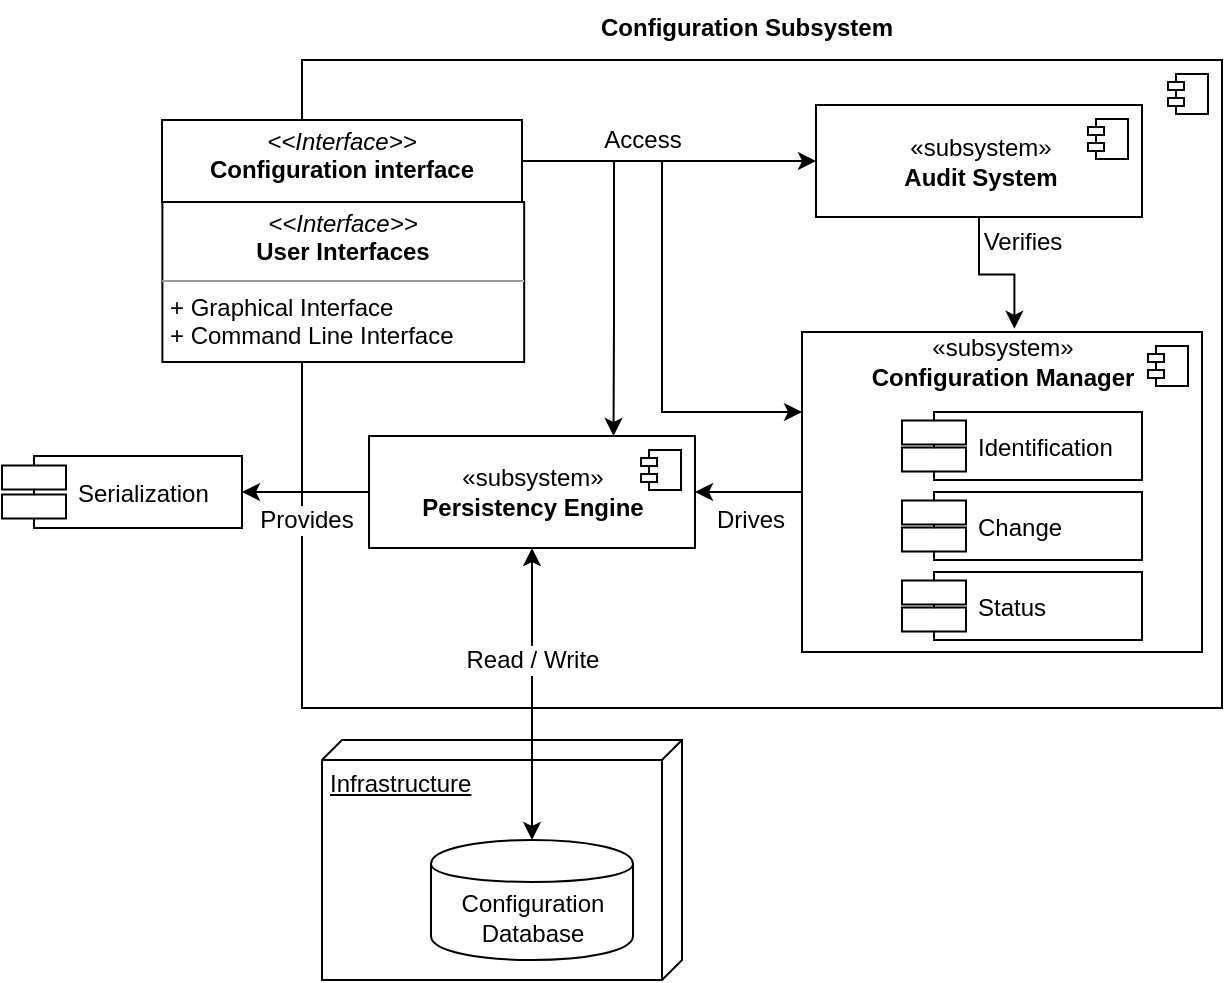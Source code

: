 <mxfile version="10.9.8" type="device"><diagram id="txCbfMFchwt46vGrnGEO" name="Page-1"><mxGraphModel dx="800" dy="506" grid="1" gridSize="10" guides="1" tooltips="1" connect="1" arrows="1" fold="1" page="1" pageScale="1" pageWidth="850" pageHeight="1100" math="0" shadow="0"><root><mxCell id="0"/><mxCell id="1" parent="0"/><mxCell id="5EB0iTuFzbqiMoMA83w--1" value="" style="html=1;" parent="1" vertex="1"><mxGeometry x="170" y="210" width="460" height="324" as="geometry"/></mxCell><mxCell id="5EB0iTuFzbqiMoMA83w--2" value="" style="shape=component;jettyWidth=8;jettyHeight=4;" parent="5EB0iTuFzbqiMoMA83w--1" vertex="1"><mxGeometry x="1" width="20" height="20" relative="1" as="geometry"><mxPoint x="-27" y="7" as="offset"/></mxGeometry></mxCell><mxCell id="5EB0iTuFzbqiMoMA83w--13" value="«subsystem»&lt;br&gt;&lt;b&gt;Persistency Engine&lt;br&gt;&lt;/b&gt;" style="html=1;" parent="5EB0iTuFzbqiMoMA83w--1" vertex="1"><mxGeometry x="33.5" y="188" width="163" height="56" as="geometry"/></mxCell><mxCell id="5EB0iTuFzbqiMoMA83w--14" value="" style="shape=component;jettyWidth=8;jettyHeight=4;" parent="5EB0iTuFzbqiMoMA83w--13" vertex="1"><mxGeometry x="1" width="20" height="20" relative="1" as="geometry"><mxPoint x="-27" y="7" as="offset"/></mxGeometry></mxCell><mxCell id="UsSaaI8A_pWZUA8mdtsa-5" style="edgeStyle=orthogonalEdgeStyle;rounded=0;orthogonalLoop=1;jettySize=auto;html=1;entryX=1;entryY=0.5;entryDx=0;entryDy=0;" parent="5EB0iTuFzbqiMoMA83w--1" source="IIi8HZEc0MTnsTwN8Yxu-1" target="5EB0iTuFzbqiMoMA83w--13" edge="1"><mxGeometry relative="1" as="geometry"/></mxCell><mxCell id="UsSaaI8A_pWZUA8mdtsa-7" value="Drives&lt;br&gt;" style="text;html=1;resizable=0;points=[];align=center;verticalAlign=middle;labelBackgroundColor=#ffffff;" parent="UsSaaI8A_pWZUA8mdtsa-5" vertex="1" connectable="0"><mxGeometry x="0.201" y="-1" relative="1" as="geometry"><mxPoint x="5.5" y="15" as="offset"/></mxGeometry></mxCell><mxCell id="IIi8HZEc0MTnsTwN8Yxu-1" value="«subsystem»&lt;br&gt;&lt;b&gt;Configuration Manager&lt;br&gt;&lt;br&gt;&lt;br&gt;&lt;br&gt;&lt;br&gt;&lt;br&gt;&lt;br&gt;&lt;br&gt;&lt;br&gt;&lt;br&gt;&lt;/b&gt;" style="html=1;" parent="5EB0iTuFzbqiMoMA83w--1" vertex="1"><mxGeometry x="250" y="136" width="200" height="160" as="geometry"/></mxCell><mxCell id="IIi8HZEc0MTnsTwN8Yxu-2" value="" style="shape=component;jettyWidth=8;jettyHeight=4;" parent="IIi8HZEc0MTnsTwN8Yxu-1" vertex="1"><mxGeometry x="1" width="20" height="20" relative="1" as="geometry"><mxPoint x="-27" y="7" as="offset"/></mxGeometry></mxCell><mxCell id="IIi8HZEc0MTnsTwN8Yxu-19" value="Identification" style="shape=component;align=left;spacingLeft=36;" parent="IIi8HZEc0MTnsTwN8Yxu-1" vertex="1"><mxGeometry x="50" y="40" width="120" height="34" as="geometry"/></mxCell><mxCell id="IIi8HZEc0MTnsTwN8Yxu-20" value="Change" style="shape=component;align=left;spacingLeft=36;" parent="IIi8HZEc0MTnsTwN8Yxu-1" vertex="1"><mxGeometry x="50" y="80" width="120" height="34" as="geometry"/></mxCell><mxCell id="IIi8HZEc0MTnsTwN8Yxu-21" value="Status" style="shape=component;align=left;spacingLeft=36;" parent="IIi8HZEc0MTnsTwN8Yxu-1" vertex="1"><mxGeometry x="50" y="120" width="120" height="34" as="geometry"/></mxCell><mxCell id="UsSaaI8A_pWZUA8mdtsa-1" style="edgeStyle=orthogonalEdgeStyle;rounded=0;orthogonalLoop=1;jettySize=auto;html=1;entryX=0.531;entryY=-0.01;entryDx=0;entryDy=0;entryPerimeter=0;" parent="5EB0iTuFzbqiMoMA83w--1" source="IIi8HZEc0MTnsTwN8Yxu-17" target="IIi8HZEc0MTnsTwN8Yxu-1" edge="1"><mxGeometry relative="1" as="geometry"><Array as="points"/></mxGeometry></mxCell><mxCell id="UsSaaI8A_pWZUA8mdtsa-2" value="Verifies&lt;br&gt;" style="text;html=1;resizable=0;points=[];align=center;verticalAlign=middle;labelBackgroundColor=#ffffff;" parent="UsSaaI8A_pWZUA8mdtsa-1" vertex="1" connectable="0"><mxGeometry x="0.314" relative="1" as="geometry"><mxPoint x="4" y="-19" as="offset"/></mxGeometry></mxCell><mxCell id="IIi8HZEc0MTnsTwN8Yxu-17" value="«subsystem»&lt;br&gt;&lt;b&gt;Audit System&lt;/b&gt;" style="html=1;" parent="5EB0iTuFzbqiMoMA83w--1" vertex="1"><mxGeometry x="257" y="22.5" width="163" height="56" as="geometry"/></mxCell><mxCell id="IIi8HZEc0MTnsTwN8Yxu-18" value="" style="shape=component;jettyWidth=8;jettyHeight=4;" parent="IIi8HZEc0MTnsTwN8Yxu-17" vertex="1"><mxGeometry x="1" width="20" height="20" relative="1" as="geometry"><mxPoint x="-27" y="7" as="offset"/></mxGeometry></mxCell><mxCell id="IIi8HZEc0MTnsTwN8Yxu-22" value="&lt;p style=&quot;margin: 0px ; margin-top: 4px ; text-align: center&quot;&gt;&lt;i&gt;&amp;lt;&amp;lt;Interface&amp;gt;&amp;gt;&lt;/i&gt;&lt;br&gt;&lt;b&gt;User Interfaces&lt;/b&gt;&lt;/p&gt;&lt;hr size=&quot;1&quot;&gt;&lt;p style=&quot;margin: 0px ; margin-left: 4px&quot;&gt;+ Graphical Interface&lt;br&gt;+ Command Line Interface&lt;/p&gt;" style="verticalAlign=top;align=left;overflow=fill;fontSize=12;fontFamily=Helvetica;html=1;" parent="5EB0iTuFzbqiMoMA83w--1" vertex="1"><mxGeometry x="-69.805" y="71" width="180.891" height="80" as="geometry"/></mxCell><mxCell id="5EB0iTuFzbqiMoMA83w--3" value="Configuration Subsystem" style="text;align=center;fontStyle=1;verticalAlign=middle;spacingLeft=3;spacingRight=3;strokeColor=none;rotatable=0;points=[[0,0.5],[1,0.5]];portConstraint=eastwest;" parent="1" vertex="1"><mxGeometry x="227.5" y="180" width="330" height="26" as="geometry"/></mxCell><mxCell id="UsSaaI8A_pWZUA8mdtsa-8" style="edgeStyle=orthogonalEdgeStyle;rounded=0;orthogonalLoop=1;jettySize=auto;html=1;entryX=0;entryY=0.5;entryDx=0;entryDy=0;" parent="1" source="5EB0iTuFzbqiMoMA83w--8" target="IIi8HZEc0MTnsTwN8Yxu-17" edge="1"><mxGeometry relative="1" as="geometry"><Array as="points"><mxPoint x="354" y="260"/><mxPoint x="354" y="260"/></Array></mxGeometry></mxCell><mxCell id="UsSaaI8A_pWZUA8mdtsa-9" style="edgeStyle=orthogonalEdgeStyle;rounded=0;orthogonalLoop=1;jettySize=auto;html=1;entryX=0.75;entryY=0;entryDx=0;entryDy=0;" parent="1" source="5EB0iTuFzbqiMoMA83w--8" target="5EB0iTuFzbqiMoMA83w--13" edge="1"><mxGeometry relative="1" as="geometry"><Array as="points"><mxPoint x="326" y="260"/><mxPoint x="326" y="340"/></Array></mxGeometry></mxCell><mxCell id="UsSaaI8A_pWZUA8mdtsa-10" style="edgeStyle=orthogonalEdgeStyle;rounded=0;orthogonalLoop=1;jettySize=auto;html=1;entryX=0;entryY=0.25;entryDx=0;entryDy=0;" parent="1" source="5EB0iTuFzbqiMoMA83w--8" target="IIi8HZEc0MTnsTwN8Yxu-1" edge="1"><mxGeometry relative="1" as="geometry"/></mxCell><mxCell id="UsSaaI8A_pWZUA8mdtsa-11" value="Access" style="text;html=1;resizable=0;points=[];align=center;verticalAlign=middle;labelBackgroundColor=#ffffff;" parent="UsSaaI8A_pWZUA8mdtsa-10" vertex="1" connectable="0"><mxGeometry x="-0.564" y="1" relative="1" as="geometry"><mxPoint x="2" y="-9.5" as="offset"/></mxGeometry></mxCell><mxCell id="5EB0iTuFzbqiMoMA83w--8" value="&lt;p style=&quot;margin: 0px ; margin-top: 4px ; text-align: center&quot;&gt;&lt;i&gt;&amp;lt;&amp;lt;Interface&amp;gt;&amp;gt;&lt;/i&gt;&lt;br&gt;&lt;b&gt;Configuration interface&lt;/b&gt;&lt;/p&gt;" style="verticalAlign=top;align=left;overflow=fill;fontSize=12;fontFamily=Helvetica;html=1;" parent="1" vertex="1"><mxGeometry x="100" y="240" width="180" height="41" as="geometry"/></mxCell><mxCell id="UsSaaI8A_pWZUA8mdtsa-3" value="Serialization" style="shape=component;align=left;spacingLeft=36;" parent="1" vertex="1"><mxGeometry x="20" y="408" width="120" height="36" as="geometry"/></mxCell><mxCell id="UsSaaI8A_pWZUA8mdtsa-4" style="edgeStyle=orthogonalEdgeStyle;rounded=0;orthogonalLoop=1;jettySize=auto;html=1;entryX=1;entryY=0.5;entryDx=0;entryDy=0;" parent="1" source="5EB0iTuFzbqiMoMA83w--13" target="UsSaaI8A_pWZUA8mdtsa-3" edge="1"><mxGeometry relative="1" as="geometry"/></mxCell><mxCell id="UsSaaI8A_pWZUA8mdtsa-6" value="Provides" style="text;html=1;resizable=0;points=[];align=center;verticalAlign=middle;labelBackgroundColor=#ffffff;" parent="UsSaaI8A_pWZUA8mdtsa-4" vertex="1" connectable="0"><mxGeometry x="-0.002" y="9" relative="1" as="geometry"><mxPoint y="5" as="offset"/></mxGeometry></mxCell><mxCell id="SOv053mVHAUgcANVmZOp-1" value="Infrastructure" style="verticalAlign=top;align=left;spacingTop=8;spacingLeft=2;spacingRight=12;shape=cube;size=10;direction=south;fontStyle=4;html=1;" vertex="1" parent="1"><mxGeometry x="180" y="550" width="180" height="120" as="geometry"/></mxCell><mxCell id="SOv053mVHAUgcANVmZOp-8" style="edgeStyle=orthogonalEdgeStyle;rounded=0;orthogonalLoop=1;jettySize=auto;html=1;entryX=0.5;entryY=1;entryDx=0;entryDy=0;startArrow=classic;startFill=1;" edge="1" parent="1" source="SOv053mVHAUgcANVmZOp-2" target="5EB0iTuFzbqiMoMA83w--13"><mxGeometry relative="1" as="geometry"/></mxCell><mxCell id="SOv053mVHAUgcANVmZOp-9" value="Read / Write" style="text;html=1;resizable=0;points=[];align=center;verticalAlign=middle;labelBackgroundColor=#ffffff;" vertex="1" connectable="0" parent="SOv053mVHAUgcANVmZOp-8"><mxGeometry x="0.189" relative="1" as="geometry"><mxPoint y="-3.5" as="offset"/></mxGeometry></mxCell><mxCell id="SOv053mVHAUgcANVmZOp-2" value="Configuration Database" style="shape=cylinder;whiteSpace=wrap;html=1;boundedLbl=1;backgroundOutline=1;" vertex="1" parent="1"><mxGeometry x="234.5" y="600" width="101" height="60" as="geometry"/></mxCell></root></mxGraphModel></diagram></mxfile>